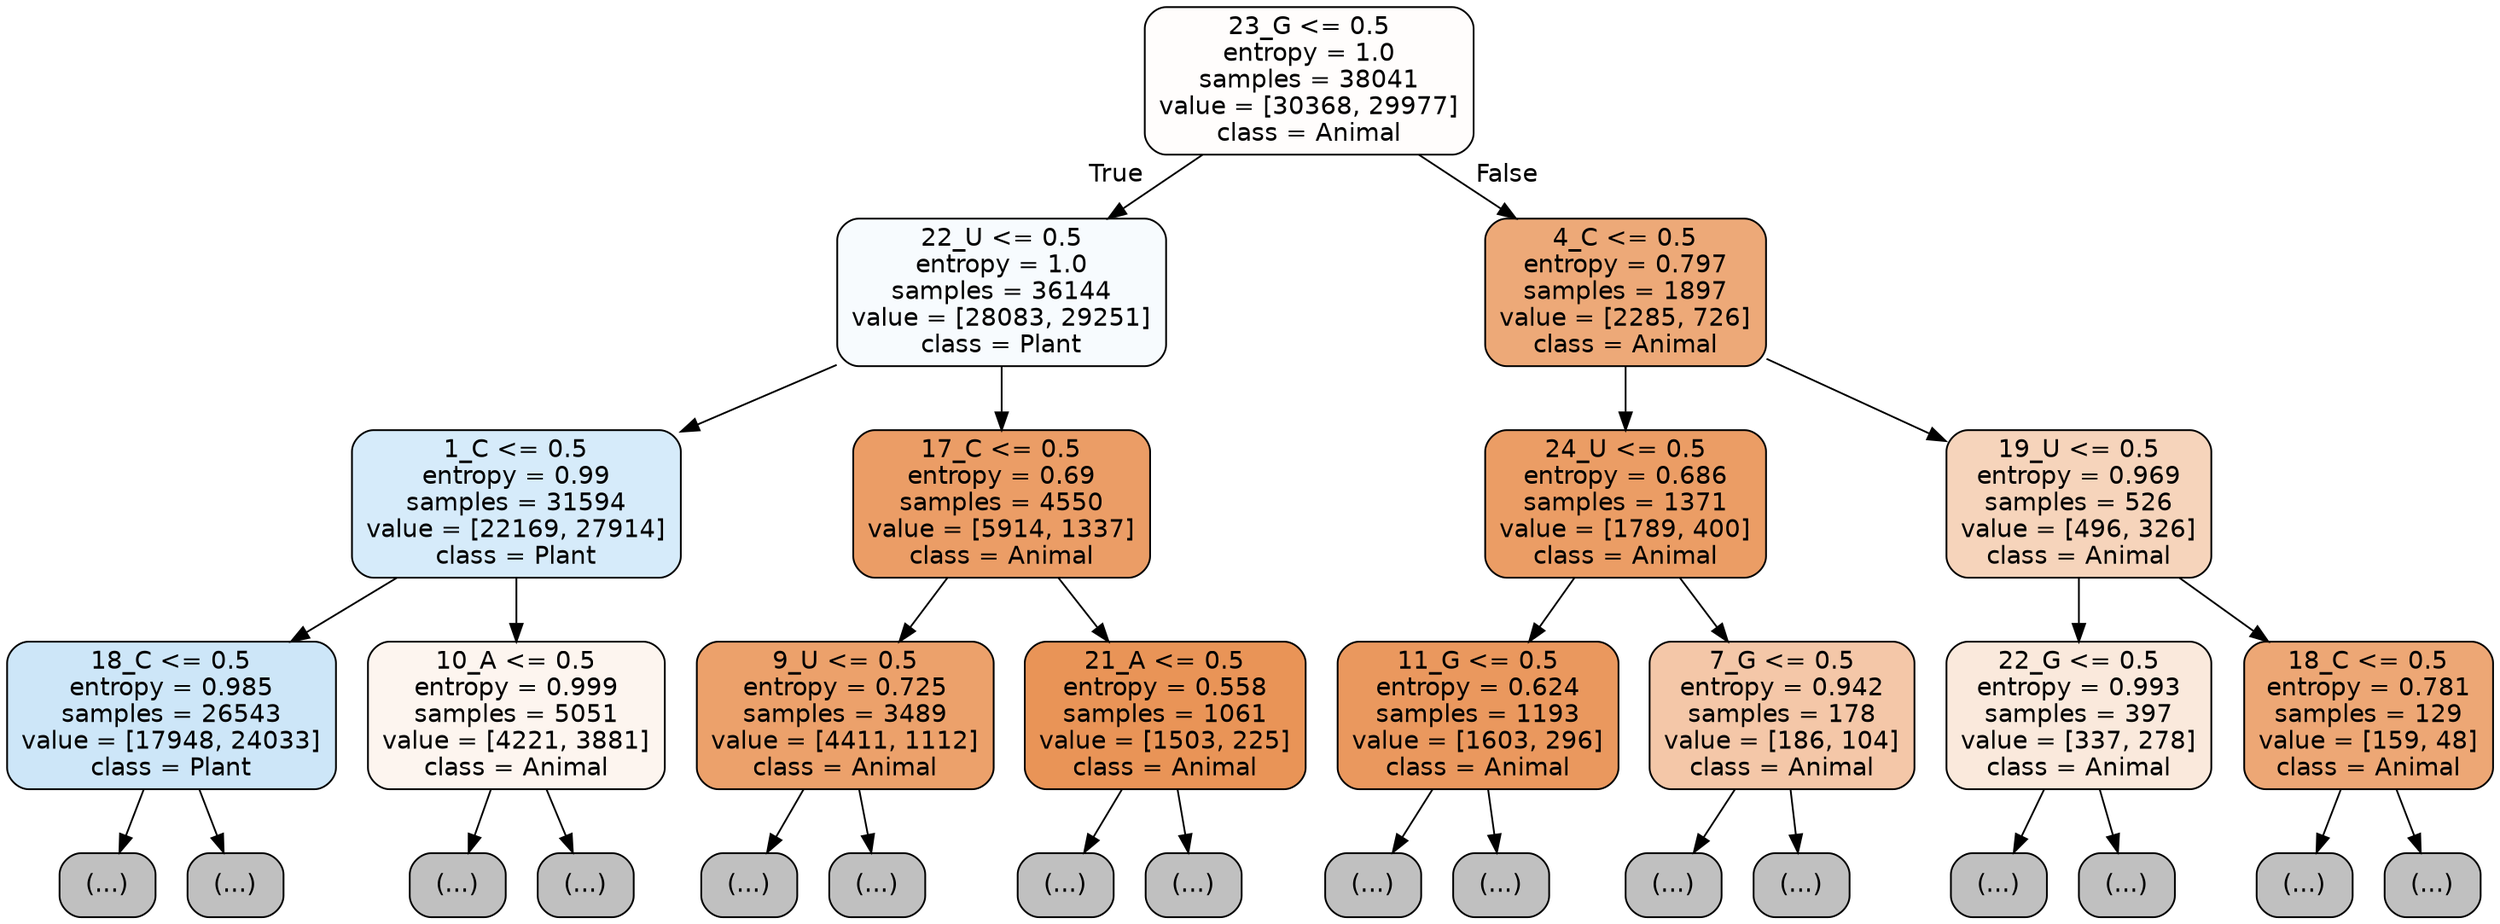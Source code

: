 digraph Tree {
node [shape=box, style="filled, rounded", color="black", fontname="helvetica"] ;
edge [fontname="helvetica"] ;
0 [label="23_G <= 0.5\nentropy = 1.0\nsamples = 38041\nvalue = [30368, 29977]\nclass = Animal", fillcolor="#fffdfc"] ;
1 [label="22_U <= 0.5\nentropy = 1.0\nsamples = 36144\nvalue = [28083, 29251]\nclass = Plant", fillcolor="#f7fbfe"] ;
0 -> 1 [labeldistance=2.5, labelangle=45, headlabel="True"] ;
2 [label="1_C <= 0.5\nentropy = 0.99\nsamples = 31594\nvalue = [22169, 27914]\nclass = Plant", fillcolor="#d6ebfa"] ;
1 -> 2 ;
3 [label="18_C <= 0.5\nentropy = 0.985\nsamples = 26543\nvalue = [17948, 24033]\nclass = Plant", fillcolor="#cde6f8"] ;
2 -> 3 ;
4 [label="(...)", fillcolor="#C0C0C0"] ;
3 -> 4 ;
8957 [label="(...)", fillcolor="#C0C0C0"] ;
3 -> 8957 ;
11526 [label="10_A <= 0.5\nentropy = 0.999\nsamples = 5051\nvalue = [4221, 3881]\nclass = Animal", fillcolor="#fdf5ef"] ;
2 -> 11526 ;
11527 [label="(...)", fillcolor="#C0C0C0"] ;
11526 -> 11527 ;
13632 [label="(...)", fillcolor="#C0C0C0"] ;
11526 -> 13632 ;
14243 [label="17_C <= 0.5\nentropy = 0.69\nsamples = 4550\nvalue = [5914, 1337]\nclass = Animal", fillcolor="#eb9d66"] ;
1 -> 14243 ;
14244 [label="9_U <= 0.5\nentropy = 0.725\nsamples = 3489\nvalue = [4411, 1112]\nclass = Animal", fillcolor="#eca16b"] ;
14243 -> 14244 ;
14245 [label="(...)", fillcolor="#C0C0C0"] ;
14244 -> 14245 ;
15226 [label="(...)", fillcolor="#C0C0C0"] ;
14244 -> 15226 ;
15679 [label="21_A <= 0.5\nentropy = 0.558\nsamples = 1061\nvalue = [1503, 225]\nclass = Animal", fillcolor="#e99457"] ;
14243 -> 15679 ;
15680 [label="(...)", fillcolor="#C0C0C0"] ;
15679 -> 15680 ;
15941 [label="(...)", fillcolor="#C0C0C0"] ;
15679 -> 15941 ;
16032 [label="4_C <= 0.5\nentropy = 0.797\nsamples = 1897\nvalue = [2285, 726]\nclass = Animal", fillcolor="#eda978"] ;
0 -> 16032 [labeldistance=2.5, labelangle=-45, headlabel="False"] ;
16033 [label="24_U <= 0.5\nentropy = 0.686\nsamples = 1371\nvalue = [1789, 400]\nclass = Animal", fillcolor="#eb9d65"] ;
16032 -> 16033 ;
16034 [label="11_G <= 0.5\nentropy = 0.624\nsamples = 1193\nvalue = [1603, 296]\nclass = Animal", fillcolor="#ea985e"] ;
16033 -> 16034 ;
16035 [label="(...)", fillcolor="#C0C0C0"] ;
16034 -> 16035 ;
16360 [label="(...)", fillcolor="#C0C0C0"] ;
16034 -> 16360 ;
16481 [label="7_G <= 0.5\nentropy = 0.942\nsamples = 178\nvalue = [186, 104]\nclass = Animal", fillcolor="#f4c7a8"] ;
16033 -> 16481 ;
16482 [label="(...)", fillcolor="#C0C0C0"] ;
16481 -> 16482 ;
16541 [label="(...)", fillcolor="#C0C0C0"] ;
16481 -> 16541 ;
16562 [label="19_U <= 0.5\nentropy = 0.969\nsamples = 526\nvalue = [496, 326]\nclass = Animal", fillcolor="#f6d4bb"] ;
16032 -> 16562 ;
16563 [label="22_G <= 0.5\nentropy = 0.993\nsamples = 397\nvalue = [337, 278]\nclass = Animal", fillcolor="#fae9dc"] ;
16562 -> 16563 ;
16564 [label="(...)", fillcolor="#C0C0C0"] ;
16563 -> 16564 ;
16675 [label="(...)", fillcolor="#C0C0C0"] ;
16563 -> 16675 ;
16732 [label="18_C <= 0.5\nentropy = 0.781\nsamples = 129\nvalue = [159, 48]\nclass = Animal", fillcolor="#eda775"] ;
16562 -> 16732 ;
16733 [label="(...)", fillcolor="#C0C0C0"] ;
16732 -> 16733 ;
16772 [label="(...)", fillcolor="#C0C0C0"] ;
16732 -> 16772 ;
}